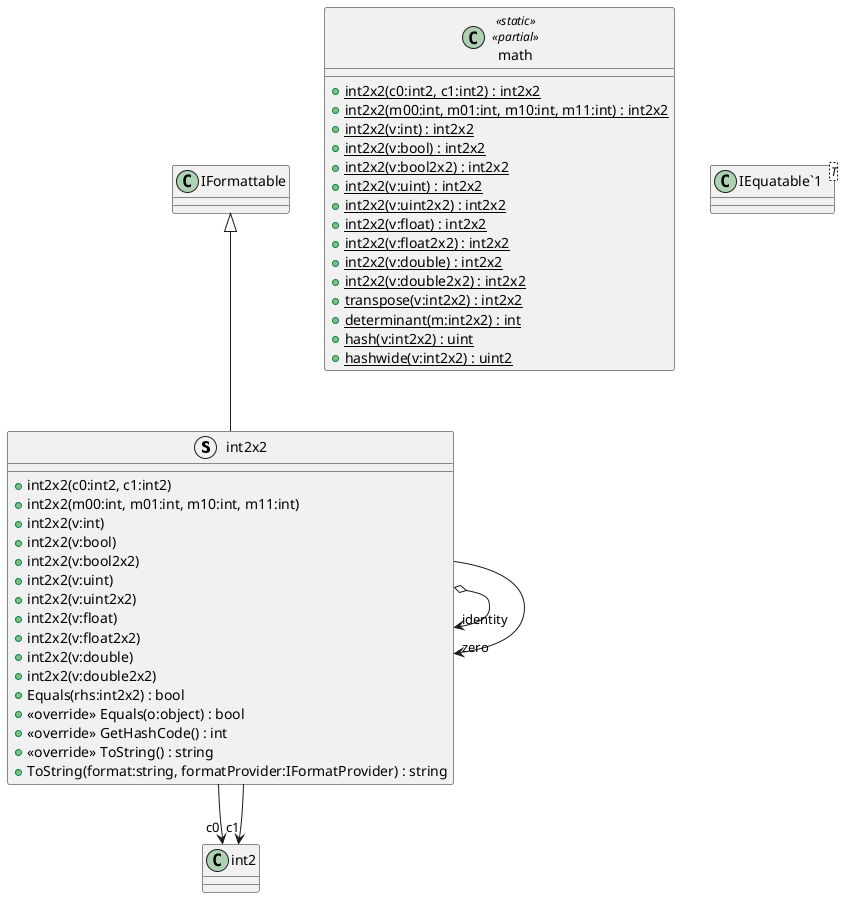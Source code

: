 @startuml
struct int2x2 {
    + int2x2(c0:int2, c1:int2)
    + int2x2(m00:int, m01:int, m10:int, m11:int)
    + int2x2(v:int)
    + int2x2(v:bool)
    + int2x2(v:bool2x2)
    + int2x2(v:uint)
    + int2x2(v:uint2x2)
    + int2x2(v:float)
    + int2x2(v:float2x2)
    + int2x2(v:double)
    + int2x2(v:double2x2)
    + Equals(rhs:int2x2) : bool
    + <<override>> Equals(o:object) : bool
    + <<override>> GetHashCode() : int
    + <<override>> ToString() : string
    + ToString(format:string, formatProvider:IFormatProvider) : string
}
class math <<static>> <<partial>> {
    + {static} int2x2(c0:int2, c1:int2) : int2x2
    + {static} int2x2(m00:int, m01:int, m10:int, m11:int) : int2x2
    + {static} int2x2(v:int) : int2x2
    + {static} int2x2(v:bool) : int2x2
    + {static} int2x2(v:bool2x2) : int2x2
    + {static} int2x2(v:uint) : int2x2
    + {static} int2x2(v:uint2x2) : int2x2
    + {static} int2x2(v:float) : int2x2
    + {static} int2x2(v:float2x2) : int2x2
    + {static} int2x2(v:double) : int2x2
    + {static} int2x2(v:double2x2) : int2x2
    + {static} transpose(v:int2x2) : int2x2
    + {static} determinant(m:int2x2) : int
    + {static} hash(v:int2x2) : uint
    + {static} hashwide(v:int2x2) : uint2
}
class "IEquatable`1"<T> {
}
IFormattable <|-- int2x2
int2x2 --> "c0" int2
int2x2 --> "c1" int2
int2x2 o-> "identity" int2x2
int2x2 --> "zero" int2x2
@enduml
